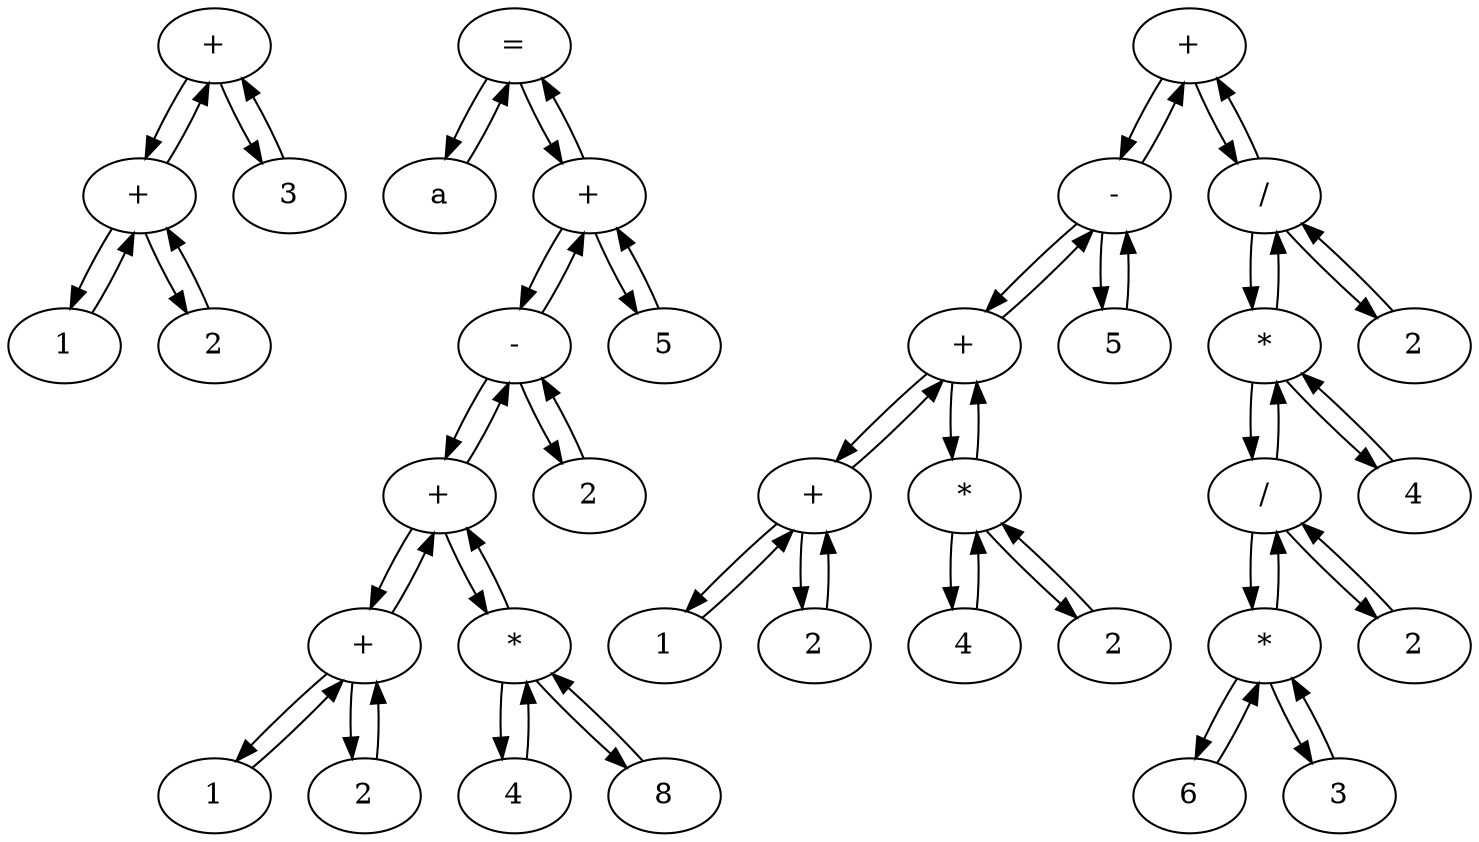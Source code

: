 digraph first2{
    1[label="+"];
    2[label="+"];
    3[label="1"];
    4[label="2"];
    5[label="3"];
    6[label="="];
    7[label="a"];
    8[label="+"];
    9[label="-"];
    10[label="+"];
    11[label="+"];
    12[label="1"];
    13[label="2"];
    14[label="*"];
    15[label="4"];
    16[label="8"];
    17[label="2"];
    18[label="5"];
    19[label="+"];
    20[label="-"];
    21[label="+"];
    22[label="+"];
    23[label="1"];
    24[label="2"];
    25[label="*"];
    26[label="4"];
    27[label="2"];
    28[label="5"];
    29[label="/"];
    30[label="*"];
    31[label="/"];
    32[label="*"];
    33[label="6"];
    34[label="3"];
    35[label="2"];
    36[label="4"];
    37[label="2"];

    2->3;
    3->2;
    2->4;
    4->2;
    1->2;
    2->1;
    1->5;
    5->1;
    6->7;
    7->6;
    11->12;
    12->11;
    11->13;
    13->11;
    10->11;
    11->10;
    14->15;
    15->14;
    14->16;
    16->14;
    10->14;
    14->10;
    9->10;
    10->9;
    9->17;
    17->9;
    8->9;
    9->8;
    8->18;
    18->8;
    6->8;
    8->6;
    22->23;
    23->22;
    22->24;
    24->22;
    21->22;
    22->21;
    25->26;
    26->25;
    25->27;
    27->25;
    21->25;
    25->21;
    20->21;
    21->20;
    20->28;
    28->20;
    19->20;
    20->19;
    32->33;
    33->32;
    32->34;
    34->32;
    31->32;
    32->31;
    31->35;
    35->31;
    30->31;
    31->30;
    30->36;
    36->30;
    29->30;
    30->29;
    29->37;
    37->29;
    19->29;
    29->19;
}
